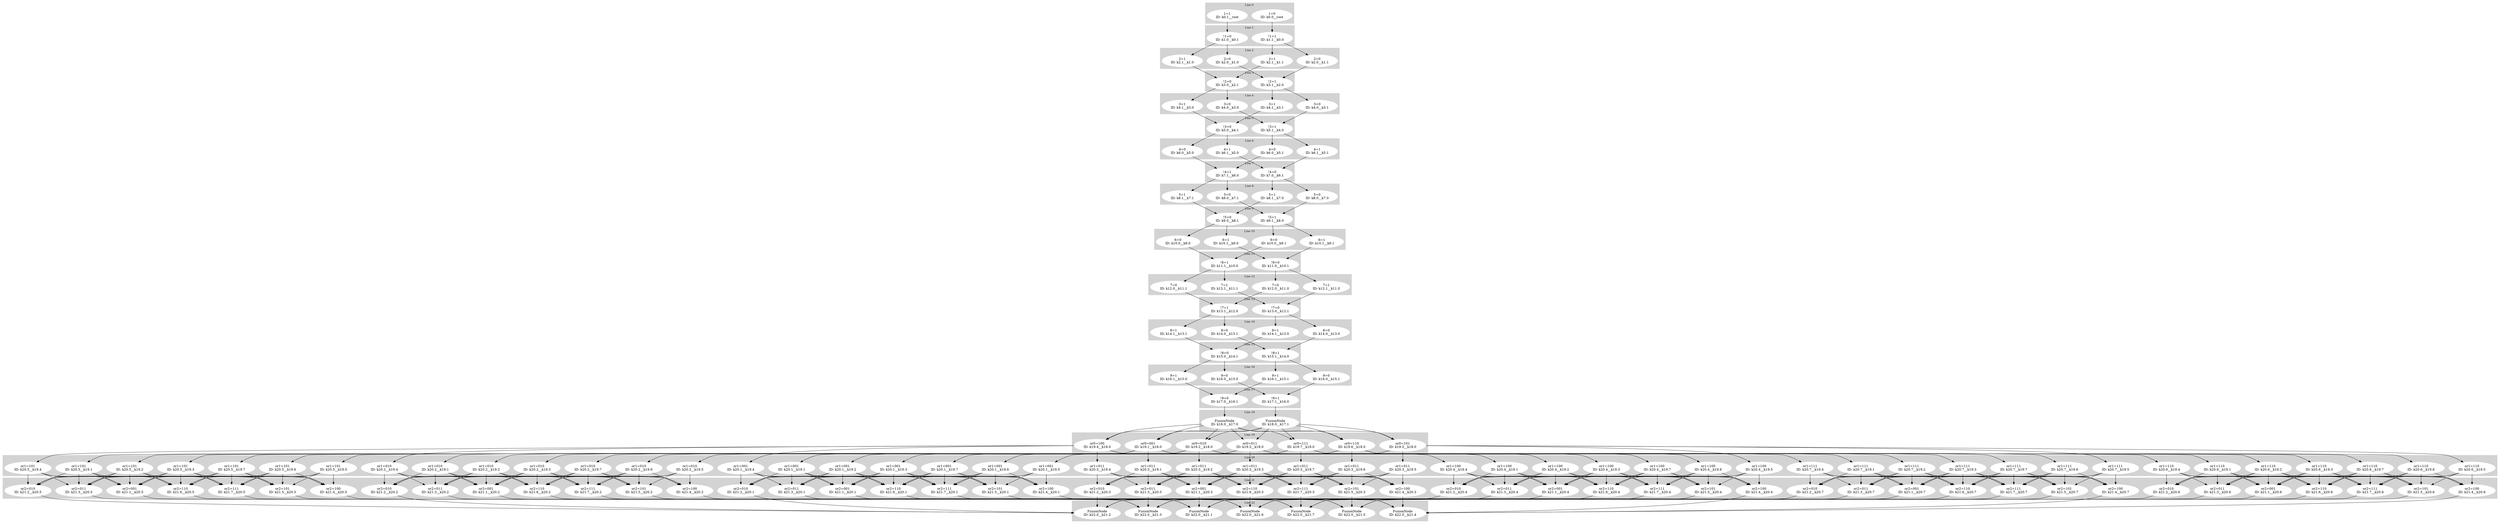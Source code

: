 digraph G {
     compound=true 
subgraph cluster_line_0 {
 style=filled;
 color=lightgrey; 
     node [style=filled,color=white]; 
k0_0__root [label=<1=0<BR /> ID: k0.0__root <BR />>]k0_1__root [label=<1=1<BR /> ID: k0.1__root <BR />>]
     fontsize="12" 
     label = "Line 0 " 
 }
subgraph cluster_line_1 {
 style=filled;
 color=lightgrey; 
     node [style=filled,color=white]; 
k1_0__k0_1 [label=<!1=0<BR /> ID: k1.0__k0.1 <BR />>]k1_1__k0_0 [label=<!1=1<BR /> ID: k1.1__k0.0 <BR />>]
     fontsize="12" 
     label = "Line 1 " 
 }
subgraph cluster_line_2 {
 style=filled;
 color=lightgrey; 
     node [style=filled,color=white]; 
k2_0__k1_0 [label=<2=0<BR /> ID: k2.0__k1.0 <BR />>]k2_1__k1_0 [label=<2=1<BR /> ID: k2.1__k1.0 <BR />>]k2_1__k1_1 [label=<2=1<BR /> ID: k2.1__k1.1 <BR />>]k2_0__k1_1 [label=<2=0<BR /> ID: k2.0__k1.1 <BR />>]
     fontsize="12" 
     label = "Line 2 " 
 }
subgraph cluster_line_3 {
 style=filled;
 color=lightgrey; 
     node [style=filled,color=white]; 
k3_1__k2_0 [label=<!2=1<BR /> ID: k3.1__k2.0 <BR />>]k3_0__k2_1 [label=<!2=0<BR /> ID: k3.0__k2.1 <BR />>]
     fontsize="12" 
     label = "Line 3 " 
 }
subgraph cluster_line_4 {
 style=filled;
 color=lightgrey; 
     node [style=filled,color=white]; 
k4_0__k3_0 [label=<3=0<BR /> ID: k4.0__k3.0 <BR />>]k4_1__k3_0 [label=<3=1<BR /> ID: k4.1__k3.0 <BR />>]k4_1__k3_1 [label=<3=1<BR /> ID: k4.1__k3.1 <BR />>]k4_0__k3_1 [label=<3=0<BR /> ID: k4.0__k3.1 <BR />>]
     fontsize="12" 
     label = "Line 4 " 
 }
subgraph cluster_line_5 {
 style=filled;
 color=lightgrey; 
     node [style=filled,color=white]; 
k5_1__k4_0 [label=<!3=1<BR /> ID: k5.1__k4.0 <BR />>]k5_0__k4_1 [label=<!3=0<BR /> ID: k5.0__k4.1 <BR />>]
     fontsize="12" 
     label = "Line 5 " 
 }
subgraph cluster_line_6 {
 style=filled;
 color=lightgrey; 
     node [style=filled,color=white]; 
k6_0__k5_1 [label=<4=0<BR /> ID: k6.0__k5.1 <BR />>]k6_1__k5_1 [label=<4=1<BR /> ID: k6.1__k5.1 <BR />>]k6_1__k5_0 [label=<4=1<BR /> ID: k6.1__k5.0 <BR />>]k6_0__k5_0 [label=<4=0<BR /> ID: k6.0__k5.0 <BR />>]
     fontsize="12" 
     label = "Line 6 " 
 }
subgraph cluster_line_7 {
 style=filled;
 color=lightgrey; 
     node [style=filled,color=white]; 
k7_0__k6_1 [label=<!4=0<BR /> ID: k7.0__k6.1 <BR />>]k7_1__k6_0 [label=<!4=1<BR /> ID: k7.1__k6.0 <BR />>]
     fontsize="12" 
     label = "Line 7 " 
 }
subgraph cluster_line_8 {
 style=filled;
 color=lightgrey; 
     node [style=filled,color=white]; 
k8_0__k7_1 [label=<5=0<BR /> ID: k8.0__k7.1 <BR />>]k8_1__k7_0 [label=<5=1<BR /> ID: k8.1__k7.0 <BR />>]k8_0__k7_0 [label=<5=0<BR /> ID: k8.0__k7.0 <BR />>]k8_1__k7_1 [label=<5=1<BR /> ID: k8.1__k7.1 <BR />>]
     fontsize="12" 
     label = "Line 8 " 
 }
subgraph cluster_line_9 {
 style=filled;
 color=lightgrey; 
     node [style=filled,color=white]; 
k9_1__k8_0 [label=<!5=1<BR /> ID: k9.1__k8.0 <BR />>]k9_0__k8_1 [label=<!5=0<BR /> ID: k9.0__k8.1 <BR />>]
     fontsize="12" 
     label = "Line 9 " 
 }
subgraph cluster_line_10 {
 style=filled;
 color=lightgrey; 
     node [style=filled,color=white]; 
k10_1__k9_1 [label=<6=1<BR /> ID: k10.1__k9.1 <BR />>]k10_0__k9_0 [label=<6=0<BR /> ID: k10.0__k9.0 <BR />>]k10_1__k9_0 [label=<6=1<BR /> ID: k10.1__k9.0 <BR />>]k10_0__k9_1 [label=<6=0<BR /> ID: k10.0__k9.1 <BR />>]
     fontsize="12" 
     label = "Line 10 " 
 }
subgraph cluster_line_11 {
 style=filled;
 color=lightgrey; 
     node [style=filled,color=white]; 
k11_1__k10_0 [label=<!6=1<BR /> ID: k11.1__k10.0 <BR />>]k11_0__k10_1 [label=<!6=0<BR /> ID: k11.0__k10.1 <BR />>]
     fontsize="12" 
     label = "Line 11 " 
 }
subgraph cluster_line_12 {
 style=filled;
 color=lightgrey; 
     node [style=filled,color=white]; 
k12_1__k11_1 [label=<7=1<BR /> ID: k12.1__k11.1 <BR />>]k12_1__k11_0 [label=<7=1<BR /> ID: k12.1__k11.0 <BR />>]k12_0__k11_0 [label=<7=0<BR /> ID: k12.0__k11.0 <BR />>]k12_0__k11_1 [label=<7=0<BR /> ID: k12.0__k11.1 <BR />>]
     fontsize="12" 
     label = "Line 12 " 
 }
subgraph cluster_line_13 {
 style=filled;
 color=lightgrey; 
     node [style=filled,color=white]; 
k13_0__k12_1 [label=<!7=0<BR /> ID: k13.0__k12.1 <BR />>]k13_1__k12_0 [label=<!7=1<BR /> ID: k13.1__k12.0 <BR />>]
     fontsize="12" 
     label = "Line 13 " 
 }
subgraph cluster_line_14 {
 style=filled;
 color=lightgrey; 
     node [style=filled,color=white]; 
k14_0__k13_0 [label=<8=0<BR /> ID: k14.0__k13.0 <BR />>]k14_1__k13_1 [label=<8=1<BR /> ID: k14.1__k13.1 <BR />>]k14_1__k13_0 [label=<8=1<BR /> ID: k14.1__k13.0 <BR />>]k14_0__k13_1 [label=<8=0<BR /> ID: k14.0__k13.1 <BR />>]
     fontsize="12" 
     label = "Line 14 " 
 }
subgraph cluster_line_15 {
 style=filled;
 color=lightgrey; 
     node [style=filled,color=white]; 
k15_0__k14_1 [label=<!8=0<BR /> ID: k15.0__k14.1 <BR />>]k15_1__k14_0 [label=<!8=1<BR /> ID: k15.1__k14.0 <BR />>]
     fontsize="12" 
     label = "Line 15 " 
 }
subgraph cluster_line_16 {
 style=filled;
 color=lightgrey; 
     node [style=filled,color=white]; 
k16_1__k15_0 [label=<9=1<BR /> ID: k16.1__k15.0 <BR />>]k16_0__k15_1 [label=<9=0<BR /> ID: k16.0__k15.1 <BR />>]k16_0__k15_0 [label=<9=0<BR /> ID: k16.0__k15.0 <BR />>]k16_1__k15_1 [label=<9=1<BR /> ID: k16.1__k15.1 <BR />>]
     fontsize="12" 
     label = "Line 16 " 
 }
subgraph cluster_line_17 {
 style=filled;
 color=lightgrey; 
     node [style=filled,color=white]; 
k17_1__k16_0 [label=<!9=1<BR /> ID: k17.1__k16.0 <BR />>]k17_0__k16_1 [label=<!9=0<BR /> ID: k17.0__k16.1 <BR />>]
     fontsize="12" 
     label = "Line 17 " 
 }
subgraph cluster_line_18 {
 style=filled;
 color=lightgrey; 
     node [style=filled,color=white]; 
k18_0__k17_0 [label=<FusionNode<BR /> ID: k18.0__k17.0 <BR />>]k18_0__k17_1 [label=<FusionNode<BR /> ID: k18.0__k17.1 <BR />>]
     fontsize="12" 
     label = "Line 18 " 
 }
subgraph cluster_line_19 {
 style=filled;
 color=lightgrey; 
     node [style=filled,color=white]; 
k19_2__k18_0 [label=<or0=010<BR /> ID: k19.2__k18.0 <BR />>]k19_1__k18_0 [label=<or0=001<BR /> ID: k19.1__k18.0 <BR />>]k19_4__k18_0 [label=<or0=100<BR /> ID: k19.4__k18.0 <BR />>]k19_5__k18_0 [label=<or0=101<BR /> ID: k19.5__k18.0 <BR />>]k19_6__k18_0 [label=<or0=110<BR /> ID: k19.6__k18.0 <BR />>]k19_7__k18_0 [label=<or0=111<BR /> ID: k19.7__k18.0 <BR />>]k19_3__k18_0 [label=<or0=011<BR /> ID: k19.3__k18.0 <BR />>]
     fontsize="12" 
     label = "Line 19 " 
 }
subgraph cluster_line_20 {
 style=filled;
 color=lightgrey; 
     node [style=filled,color=white]; 
k20_3__k19_4 [label=<or1=011<BR /> ID: k20.3__k19.4 <BR />>]k20_7__k19_3 [label=<or1=111<BR /> ID: k20.7__k19.3 <BR />>]k20_1__k19_4 [label=<or1=001<BR /> ID: k20.1__k19.4 <BR />>]k20_7__k19_7 [label=<or1=111<BR /> ID: k20.7__k19.7 <BR />>]k20_4__k19_7 [label=<or1=100<BR /> ID: k20.4__k19.7 <BR />>]k20_2__k19_4 [label=<or1=010<BR /> ID: k20.2__k19.4 <BR />>]k20_3__k19_7 [label=<or1=011<BR /> ID: k20.3__k19.7 <BR />>]k20_2__k19_1 [label=<or1=010<BR /> ID: k20.2__k19.1 <BR />>]k20_2__k19_2 [label=<or1=010<BR /> ID: k20.2__k19.2 <BR />>]k20_4__k19_2 [label=<or1=100<BR /> ID: k20.4__k19.2 <BR />>]k20_6__k19_5 [label=<or1=110<BR /> ID: k20.6__k19.5 <BR />>]k20_2__k19_3 [label=<or1=010<BR /> ID: k20.2__k19.3 <BR />>]k20_3__k19_6 [label=<or1=011<BR /> ID: k20.3__k19.6 <BR />>]k20_5__k19_4 [label=<or1=101<BR /> ID: k20.5__k19.4 <BR />>]k20_5__k19_3 [label=<or1=101<BR /> ID: k20.5__k19.3 <BR />>]k20_7__k19_5 [label=<or1=111<BR /> ID: k20.7__k19.5 <BR />>]k20_1__k19_6 [label=<or1=001<BR /> ID: k20.1__k19.6 <BR />>]k20_3__k19_3 [label=<or1=011<BR /> ID: k20.3__k19.3 <BR />>]k20_7__k19_6 [label=<or1=111<BR /> ID: k20.7__k19.6 <BR />>]k20_6__k19_4 [label=<or1=110<BR /> ID: k20.6__k19.4 <BR />>]k20_6__k19_1 [label=<or1=110<BR /> ID: k20.6__k19.1 <BR />>]k20_5__k19_1 [label=<or1=101<BR /> ID: k20.5__k19.1 <BR />>]k20_6__k19_6 [label=<or1=110<BR /> ID: k20.6__k19.6 <BR />>]k20_7__k19_4 [label=<or1=111<BR /> ID: k20.7__k19.4 <BR />>]k20_2__k19_5 [label=<or1=010<BR /> ID: k20.2__k19.5 <BR />>]k20_4__k19_1 [label=<or1=100<BR /> ID: k20.4__k19.1 <BR />>]k20_2__k19_6 [label=<or1=010<BR /> ID: k20.2__k19.6 <BR />>]k20_1__k19_2 [label=<or1=001<BR /> ID: k20.1__k19.2 <BR />>]k20_5__k19_7 [label=<or1=101<BR /> ID: k20.5__k19.7 <BR />>]k20_6__k19_3 [label=<or1=110<BR /> ID: k20.6__k19.3 <BR />>]k20_4__k19_4 [label=<or1=100<BR /> ID: k20.4__k19.4 <BR />>]k20_5__k19_6 [label=<or1=101<BR /> ID: k20.5__k19.6 <BR />>]k20_3__k19_5 [label=<or1=011<BR /> ID: k20.3__k19.5 <BR />>]k20_7__k19_2 [label=<or1=111<BR /> ID: k20.7__k19.2 <BR />>]k20_4__k19_6 [label=<or1=100<BR /> ID: k20.4__k19.6 <BR />>]k20_4__k19_3 [label=<or1=100<BR /> ID: k20.4__k19.3 <BR />>]k20_1__k19_1 [label=<or1=001<BR /> ID: k20.1__k19.1 <BR />>]k20_6__k19_7 [label=<or1=110<BR /> ID: k20.6__k19.7 <BR />>]k20_4__k19_5 [label=<or1=100<BR /> ID: k20.4__k19.5 <BR />>]k20_6__k19_2 [label=<or1=110<BR /> ID: k20.6__k19.2 <BR />>]k20_2__k19_7 [label=<or1=010<BR /> ID: k20.2__k19.7 <BR />>]k20_3__k19_2 [label=<or1=011<BR /> ID: k20.3__k19.2 <BR />>]k20_7__k19_1 [label=<or1=111<BR /> ID: k20.7__k19.1 <BR />>]k20_1__k19_3 [label=<or1=001<BR /> ID: k20.1__k19.3 <BR />>]k20_5__k19_5 [label=<or1=101<BR /> ID: k20.5__k19.5 <BR />>]k20_1__k19_7 [label=<or1=001<BR /> ID: k20.1__k19.7 <BR />>]k20_1__k19_5 [label=<or1=001<BR /> ID: k20.1__k19.5 <BR />>]k20_3__k19_1 [label=<or1=011<BR /> ID: k20.3__k19.1 <BR />>]k20_5__k19_2 [label=<or1=101<BR /> ID: k20.5__k19.2 <BR />>]
     fontsize="12" 
     label = "Line 20 " 
 }
subgraph cluster_line_21 {
 style=filled;
 color=lightgrey; 
     node [style=filled,color=white]; 
k21_4__k20_7 [label=<or2=100<BR /> ID: k21.4__k20.7 <BR />>]k21_2__k20_6 [label=<or2=010<BR /> ID: k21.2__k20.6 <BR />>]k21_2__k20_3 [label=<or2=010<BR /> ID: k21.2__k20.3 <BR />>]k21_7__k20_7 [label=<or2=111<BR /> ID: k21.7__k20.7 <BR />>]k21_4__k20_6 [label=<or2=100<BR /> ID: k21.4__k20.6 <BR />>]k21_6__k20_7 [label=<or2=110<BR /> ID: k21.6__k20.7 <BR />>]k21_1__k20_6 [label=<or2=001<BR /> ID: k21.1__k20.6 <BR />>]k21_6__k20_6 [label=<or2=110<BR /> ID: k21.6__k20.6 <BR />>]k21_5__k20_4 [label=<or2=101<BR /> ID: k21.5__k20.4 <BR />>]k21_6__k20_5 [label=<or2=110<BR /> ID: k21.6__k20.5 <BR />>]k21_5__k20_1 [label=<or2=101<BR /> ID: k21.5__k20.1 <BR />>]k21_2__k20_7 [label=<or2=010<BR /> ID: k21.2__k20.7 <BR />>]k21_3__k20_6 [label=<or2=011<BR /> ID: k21.3__k20.6 <BR />>]k21_2__k20_2 [label=<or2=010<BR /> ID: k21.2__k20.2 <BR />>]k21_3__k20_7 [label=<or2=011<BR /> ID: k21.3__k20.7 <BR />>]k21_1__k20_2 [label=<or2=001<BR /> ID: k21.1__k20.2 <BR />>]k21_7__k20_6 [label=<or2=111<BR /> ID: k21.7__k20.6 <BR />>]k21_3__k20_3 [label=<or2=011<BR /> ID: k21.3__k20.3 <BR />>]k21_2__k20_4 [label=<or2=010<BR /> ID: k21.2__k20.4 <BR />>]k21_1__k20_5 [label=<or2=001<BR /> ID: k21.1__k20.5 <BR />>]k21_4__k20_3 [label=<or2=100<BR /> ID: k21.4__k20.3 <BR />>]k21_7__k20_1 [label=<or2=111<BR /> ID: k21.7__k20.1 <BR />>]k21_2__k20_1 [label=<or2=010<BR /> ID: k21.2__k20.1 <BR />>]k21_3__k20_5 [label=<or2=011<BR /> ID: k21.3__k20.5 <BR />>]k21_1__k20_3 [label=<or2=001<BR /> ID: k21.1__k20.3 <BR />>]k21_4__k20_4 [label=<or2=100<BR /> ID: k21.4__k20.4 <BR />>]k21_4__k20_5 [label=<or2=100<BR /> ID: k21.4__k20.5 <BR />>]k21_7__k20_2 [label=<or2=111<BR /> ID: k21.7__k20.2 <BR />>]k21_5__k20_7 [label=<or2=101<BR /> ID: k21.5__k20.7 <BR />>]k21_7__k20_5 [label=<or2=111<BR /> ID: k21.7__k20.5 <BR />>]k21_6__k20_3 [label=<or2=110<BR /> ID: k21.6__k20.3 <BR />>]k21_3__k20_4 [label=<or2=011<BR /> ID: k21.3__k20.4 <BR />>]k21_3__k20_2 [label=<or2=011<BR /> ID: k21.3__k20.2 <BR />>]k21_5__k20_3 [label=<or2=101<BR /> ID: k21.5__k20.3 <BR />>]k21_6__k20_1 [label=<or2=110<BR /> ID: k21.6__k20.1 <BR />>]k21_6__k20_2 [label=<or2=110<BR /> ID: k21.6__k20.2 <BR />>]k21_5__k20_5 [label=<or2=101<BR /> ID: k21.5__k20.5 <BR />>]k21_7__k20_4 [label=<or2=111<BR /> ID: k21.7__k20.4 <BR />>]k21_1__k20_1 [label=<or2=001<BR /> ID: k21.1__k20.1 <BR />>]k21_7__k20_3 [label=<or2=111<BR /> ID: k21.7__k20.3 <BR />>]k21_5__k20_6 [label=<or2=101<BR /> ID: k21.5__k20.6 <BR />>]k21_1__k20_4 [label=<or2=001<BR /> ID: k21.1__k20.4 <BR />>]k21_4__k20_2 [label=<or2=100<BR /> ID: k21.4__k20.2 <BR />>]k21_4__k20_1 [label=<or2=100<BR /> ID: k21.4__k20.1 <BR />>]k21_5__k20_2 [label=<or2=101<BR /> ID: k21.5__k20.2 <BR />>]k21_3__k20_1 [label=<or2=011<BR /> ID: k21.3__k20.1 <BR />>]k21_6__k20_4 [label=<or2=110<BR /> ID: k21.6__k20.4 <BR />>]k21_2__k20_5 [label=<or2=010<BR /> ID: k21.2__k20.5 <BR />>]k21_1__k20_7 [label=<or2=001<BR /> ID: k21.1__k20.7 <BR />>]
     fontsize="12" 
     label = "Line 21 " 
 }
subgraph cluster_line_22 {
 style=filled;
 color=lightgrey; 
     node [style=filled,color=white]; 
k22_0__k21_7 [label=<FusionNode<BR /> ID: k22.0__k21.7 <BR />>]k22_0__k21_4 [label=<FusionNode<BR /> ID: k22.0__k21.4 <BR />>]k22_0__k21_2 [label=<FusionNode<BR /> ID: k22.0__k21.2 <BR />>]k22_0__k21_5 [label=<FusionNode<BR /> ID: k22.0__k21.5 <BR />>]k22_0__k21_6 [label=<FusionNode<BR /> ID: k22.0__k21.6 <BR />>]k22_0__k21_3 [label=<FusionNode<BR /> ID: k22.0__k21.3 <BR />>]k22_0__k21_1 [label=<FusionNode<BR /> ID: k22.0__k21.1 <BR />>]
     fontsize="12" 
     label = "Line 22 " 
 }
k0_0__root -> k1_1__k0_0 
k0_1__root -> k1_0__k0_1 
k1_0__k0_1 -> k2_0__k1_0 
k1_0__k0_1 -> k2_1__k1_0 
k1_1__k0_0 -> k2_1__k1_1 
k1_1__k0_0 -> k2_0__k1_1 
k2_0__k1_0 -> k3_1__k2_0 
k2_1__k1_0 -> k3_0__k2_1 
k2_1__k1_1 -> k3_0__k2_1 
k2_0__k1_1 -> k3_1__k2_0 
k3_1__k2_0 -> k4_1__k3_1 
k3_1__k2_0 -> k4_0__k3_1 
k3_0__k2_1 -> k4_0__k3_0 
k3_0__k2_1 -> k4_1__k3_0 
k4_0__k3_0 -> k5_1__k4_0 
k4_1__k3_0 -> k5_0__k4_1 
k4_1__k3_1 -> k5_0__k4_1 
k4_0__k3_1 -> k5_1__k4_0 
k5_1__k4_0 -> k6_0__k5_1 
k5_1__k4_0 -> k6_1__k5_1 
k5_0__k4_1 -> k6_1__k5_0 
k5_0__k4_1 -> k6_0__k5_0 
k6_0__k5_1 -> k7_1__k6_0 
k6_1__k5_1 -> k7_0__k6_1 
k6_1__k5_0 -> k7_0__k6_1 
k6_0__k5_0 -> k7_1__k6_0 
k7_0__k6_1 -> k8_1__k7_0 
k7_0__k6_1 -> k8_0__k7_0 
k7_1__k6_0 -> k8_0__k7_1 
k7_1__k6_0 -> k8_1__k7_1 
k8_0__k7_1 -> k9_1__k8_0 
k8_1__k7_0 -> k9_0__k8_1 
k8_0__k7_0 -> k9_1__k8_0 
k8_1__k7_1 -> k9_0__k8_1 
k9_1__k8_0 -> k10_1__k9_1 
k9_1__k8_0 -> k10_0__k9_1 
k9_0__k8_1 -> k10_0__k9_0 
k9_0__k8_1 -> k10_1__k9_0 
k10_1__k9_1 -> k11_0__k10_1 
k10_0__k9_0 -> k11_1__k10_0 
k10_1__k9_0 -> k11_0__k10_1 
k10_0__k9_1 -> k11_1__k10_0 
k11_1__k10_0 -> k12_1__k11_1 
k11_1__k10_0 -> k12_0__k11_1 
k11_0__k10_1 -> k12_1__k11_0 
k11_0__k10_1 -> k12_0__k11_0 
k12_1__k11_1 -> k13_0__k12_1 
k12_1__k11_0 -> k13_0__k12_1 
k12_0__k11_0 -> k13_1__k12_0 
k12_0__k11_1 -> k13_1__k12_0 
k13_0__k12_1 -> k14_0__k13_0 
k13_0__k12_1 -> k14_1__k13_0 
k13_1__k12_0 -> k14_1__k13_1 
k13_1__k12_0 -> k14_0__k13_1 
k14_0__k13_0 -> k15_1__k14_0 
k14_1__k13_1 -> k15_0__k14_1 
k14_1__k13_0 -> k15_0__k14_1 
k14_0__k13_1 -> k15_1__k14_0 
k15_0__k14_1 -> k16_1__k15_0 
k15_0__k14_1 -> k16_0__k15_0 
k15_1__k14_0 -> k16_0__k15_1 
k15_1__k14_0 -> k16_1__k15_1 
k16_1__k15_0 -> k17_0__k16_1 
k16_0__k15_1 -> k17_1__k16_0 
k16_0__k15_0 -> k17_1__k16_0 
k16_1__k15_1 -> k17_0__k16_1 
k17_1__k16_0 -> k18_0__k17_1 
k17_0__k16_1 -> k18_0__k17_0 
k18_0__k17_0 -> k19_2__k18_0 
k18_0__k17_0 -> k19_1__k18_0 
k18_0__k17_0 -> k19_4__k18_0 
k18_0__k17_0 -> k19_5__k18_0 
k18_0__k17_0 -> k19_6__k18_0 
k18_0__k17_0 -> k19_7__k18_0 
k18_0__k17_0 -> k19_3__k18_0 
k18_0__k17_1 -> k19_2__k18_0 
k18_0__k17_1 -> k19_1__k18_0 
k18_0__k17_1 -> k19_4__k18_0 
k18_0__k17_1 -> k19_5__k18_0 
k18_0__k17_1 -> k19_6__k18_0 
k18_0__k17_1 -> k19_7__k18_0 
k18_0__k17_1 -> k19_3__k18_0 
k19_2__k18_0 -> k20_7__k19_2 
k19_2__k18_0 -> k20_1__k19_2 
k19_2__k18_0 -> k20_3__k19_2 
k19_2__k18_0 -> k20_6__k19_2 
k19_2__k18_0 -> k20_2__k19_2 
k19_2__k18_0 -> k20_4__k19_2 
k19_2__k18_0 -> k20_5__k19_2 
k19_1__k18_0 -> k20_1__k19_1 
k19_1__k18_0 -> k20_6__k19_1 
k19_1__k18_0 -> k20_7__k19_1 
k19_1__k18_0 -> k20_3__k19_1 
k19_1__k18_0 -> k20_2__k19_1 
k19_1__k18_0 -> k20_4__k19_1 
k19_1__k18_0 -> k20_5__k19_1 
k19_4__k18_0 -> k20_1__k19_4 
k19_4__k18_0 -> k20_4__k19_4 
k19_4__k18_0 -> k20_6__k19_4 
k19_4__k18_0 -> k20_7__k19_4 
k19_4__k18_0 -> k20_5__k19_4 
k19_4__k18_0 -> k20_3__k19_4 
k19_4__k18_0 -> k20_2__k19_4 
k19_5__k18_0 -> k20_5__k19_5 
k19_5__k18_0 -> k20_1__k19_5 
k19_5__k18_0 -> k20_4__k19_5 
k19_5__k18_0 -> k20_7__k19_5 
k19_5__k18_0 -> k20_3__k19_5 
k19_5__k18_0 -> k20_2__k19_5 
k19_5__k18_0 -> k20_6__k19_5 
k19_6__k18_0 -> k20_1__k19_6 
k19_6__k18_0 -> k20_2__k19_6 
k19_6__k18_0 -> k20_3__k19_6 
k19_6__k18_0 -> k20_6__k19_6 
k19_6__k18_0 -> k20_5__k19_6 
k19_6__k18_0 -> k20_4__k19_6 
k19_6__k18_0 -> k20_7__k19_6 
k19_7__k18_0 -> k20_7__k19_7 
k19_7__k18_0 -> k20_6__k19_7 
k19_7__k18_0 -> k20_5__k19_7 
k19_7__k18_0 -> k20_4__k19_7 
k19_7__k18_0 -> k20_1__k19_7 
k19_7__k18_0 -> k20_2__k19_7 
k19_7__k18_0 -> k20_3__k19_7 
k19_3__k18_0 -> k20_6__k19_3 
k19_3__k18_0 -> k20_2__k19_3 
k19_3__k18_0 -> k20_5__k19_3 
k19_3__k18_0 -> k20_3__k19_3 
k19_3__k18_0 -> k20_7__k19_3 
k19_3__k18_0 -> k20_4__k19_3 
k19_3__k18_0 -> k20_1__k19_3 
k20_3__k19_4 -> k21_6__k20_3 
k20_3__k19_4 -> k21_1__k20_3 
k20_3__k19_4 -> k21_3__k20_3 
k20_3__k19_4 -> k21_4__k20_3 
k20_3__k19_4 -> k21_2__k20_3 
k20_3__k19_4 -> k21_5__k20_3 
k20_3__k19_4 -> k21_7__k20_3 
k20_7__k19_3 -> k21_4__k20_7 
k20_7__k19_3 -> k21_2__k20_7 
k20_7__k19_3 -> k21_5__k20_7 
k20_7__k19_3 -> k21_7__k20_7 
k20_7__k19_3 -> k21_3__k20_7 
k20_7__k19_3 -> k21_6__k20_7 
k20_7__k19_3 -> k21_1__k20_7 
k20_1__k19_4 -> k21_6__k20_1 
k20_1__k19_4 -> k21_5__k20_1 
k20_1__k19_4 -> k21_3__k20_1 
k20_1__k19_4 -> k21_7__k20_1 
k20_1__k19_4 -> k21_1__k20_1 
k20_1__k19_4 -> k21_2__k20_1 
k20_1__k19_4 -> k21_4__k20_1 
k20_7__k19_7 -> k21_4__k20_7 
k20_7__k19_7 -> k21_2__k20_7 
k20_7__k19_7 -> k21_5__k20_7 
k20_7__k19_7 -> k21_7__k20_7 
k20_7__k19_7 -> k21_3__k20_7 
k20_7__k19_7 -> k21_6__k20_7 
k20_7__k19_7 -> k21_1__k20_7 
k20_4__k19_7 -> k21_5__k20_4 
k20_4__k19_7 -> k21_3__k20_4 
k20_4__k19_7 -> k21_6__k20_4 
k20_4__k19_7 -> k21_2__k20_4 
k20_4__k19_7 -> k21_7__k20_4 
k20_4__k19_7 -> k21_4__k20_4 
k20_4__k19_7 -> k21_1__k20_4 
k20_2__k19_4 -> k21_5__k20_2 
k20_2__k19_4 -> k21_1__k20_2 
k20_2__k19_4 -> k21_2__k20_2 
k20_2__k19_4 -> k21_7__k20_2 
k20_2__k19_4 -> k21_3__k20_2 
k20_2__k19_4 -> k21_6__k20_2 
k20_2__k19_4 -> k21_4__k20_2 
k20_3__k19_7 -> k21_6__k20_3 
k20_3__k19_7 -> k21_1__k20_3 
k20_3__k19_7 -> k21_3__k20_3 
k20_3__k19_7 -> k21_4__k20_3 
k20_3__k19_7 -> k21_2__k20_3 
k20_3__k19_7 -> k21_5__k20_3 
k20_3__k19_7 -> k21_7__k20_3 
k20_2__k19_1 -> k21_5__k20_2 
k20_2__k19_1 -> k21_1__k20_2 
k20_2__k19_1 -> k21_2__k20_2 
k20_2__k19_1 -> k21_7__k20_2 
k20_2__k19_1 -> k21_3__k20_2 
k20_2__k19_1 -> k21_6__k20_2 
k20_2__k19_1 -> k21_4__k20_2 
k20_2__k19_2 -> k21_5__k20_2 
k20_2__k19_2 -> k21_1__k20_2 
k20_2__k19_2 -> k21_2__k20_2 
k20_2__k19_2 -> k21_7__k20_2 
k20_2__k19_2 -> k21_3__k20_2 
k20_2__k19_2 -> k21_6__k20_2 
k20_2__k19_2 -> k21_4__k20_2 
k20_4__k19_2 -> k21_5__k20_4 
k20_4__k19_2 -> k21_3__k20_4 
k20_4__k19_2 -> k21_6__k20_4 
k20_4__k19_2 -> k21_2__k20_4 
k20_4__k19_2 -> k21_7__k20_4 
k20_4__k19_2 -> k21_4__k20_4 
k20_4__k19_2 -> k21_1__k20_4 
k20_6__k19_5 -> k21_3__k20_6 
k20_6__k19_5 -> k21_4__k20_6 
k20_6__k19_5 -> k21_2__k20_6 
k20_6__k19_5 -> k21_1__k20_6 
k20_6__k19_5 -> k21_5__k20_6 
k20_6__k19_5 -> k21_7__k20_6 
k20_6__k19_5 -> k21_6__k20_6 
k20_2__k19_3 -> k21_5__k20_2 
k20_2__k19_3 -> k21_1__k20_2 
k20_2__k19_3 -> k21_2__k20_2 
k20_2__k19_3 -> k21_7__k20_2 
k20_2__k19_3 -> k21_3__k20_2 
k20_2__k19_3 -> k21_6__k20_2 
k20_2__k19_3 -> k21_4__k20_2 
k20_3__k19_6 -> k21_6__k20_3 
k20_3__k19_6 -> k21_1__k20_3 
k20_3__k19_6 -> k21_3__k20_3 
k20_3__k19_6 -> k21_4__k20_3 
k20_3__k19_6 -> k21_2__k20_3 
k20_3__k19_6 -> k21_5__k20_3 
k20_3__k19_6 -> k21_7__k20_3 
k20_5__k19_4 -> k21_4__k20_5 
k20_5__k19_4 -> k21_7__k20_5 
k20_5__k19_4 -> k21_1__k20_5 
k20_5__k19_4 -> k21_5__k20_5 
k20_5__k19_4 -> k21_2__k20_5 
k20_5__k19_4 -> k21_3__k20_5 
k20_5__k19_4 -> k21_6__k20_5 
k20_5__k19_3 -> k21_4__k20_5 
k20_5__k19_3 -> k21_7__k20_5 
k20_5__k19_3 -> k21_1__k20_5 
k20_5__k19_3 -> k21_5__k20_5 
k20_5__k19_3 -> k21_2__k20_5 
k20_5__k19_3 -> k21_3__k20_5 
k20_5__k19_3 -> k21_6__k20_5 
k20_7__k19_5 -> k21_4__k20_7 
k20_7__k19_5 -> k21_2__k20_7 
k20_7__k19_5 -> k21_5__k20_7 
k20_7__k19_5 -> k21_7__k20_7 
k20_7__k19_5 -> k21_3__k20_7 
k20_7__k19_5 -> k21_6__k20_7 
k20_7__k19_5 -> k21_1__k20_7 
k20_1__k19_6 -> k21_6__k20_1 
k20_1__k19_6 -> k21_5__k20_1 
k20_1__k19_6 -> k21_3__k20_1 
k20_1__k19_6 -> k21_7__k20_1 
k20_1__k19_6 -> k21_1__k20_1 
k20_1__k19_6 -> k21_2__k20_1 
k20_1__k19_6 -> k21_4__k20_1 
k20_3__k19_3 -> k21_6__k20_3 
k20_3__k19_3 -> k21_1__k20_3 
k20_3__k19_3 -> k21_3__k20_3 
k20_3__k19_3 -> k21_4__k20_3 
k20_3__k19_3 -> k21_2__k20_3 
k20_3__k19_3 -> k21_5__k20_3 
k20_3__k19_3 -> k21_7__k20_3 
k20_7__k19_6 -> k21_4__k20_7 
k20_7__k19_6 -> k21_2__k20_7 
k20_7__k19_6 -> k21_5__k20_7 
k20_7__k19_6 -> k21_7__k20_7 
k20_7__k19_6 -> k21_3__k20_7 
k20_7__k19_6 -> k21_6__k20_7 
k20_7__k19_6 -> k21_1__k20_7 
k20_6__k19_4 -> k21_3__k20_6 
k20_6__k19_4 -> k21_4__k20_6 
k20_6__k19_4 -> k21_2__k20_6 
k20_6__k19_4 -> k21_1__k20_6 
k20_6__k19_4 -> k21_5__k20_6 
k20_6__k19_4 -> k21_7__k20_6 
k20_6__k19_4 -> k21_6__k20_6 
k20_6__k19_1 -> k21_3__k20_6 
k20_6__k19_1 -> k21_4__k20_6 
k20_6__k19_1 -> k21_2__k20_6 
k20_6__k19_1 -> k21_1__k20_6 
k20_6__k19_1 -> k21_5__k20_6 
k20_6__k19_1 -> k21_7__k20_6 
k20_6__k19_1 -> k21_6__k20_6 
k20_5__k19_1 -> k21_4__k20_5 
k20_5__k19_1 -> k21_7__k20_5 
k20_5__k19_1 -> k21_1__k20_5 
k20_5__k19_1 -> k21_5__k20_5 
k20_5__k19_1 -> k21_2__k20_5 
k20_5__k19_1 -> k21_3__k20_5 
k20_5__k19_1 -> k21_6__k20_5 
k20_6__k19_6 -> k21_3__k20_6 
k20_6__k19_6 -> k21_4__k20_6 
k20_6__k19_6 -> k21_2__k20_6 
k20_6__k19_6 -> k21_1__k20_6 
k20_6__k19_6 -> k21_5__k20_6 
k20_6__k19_6 -> k21_7__k20_6 
k20_6__k19_6 -> k21_6__k20_6 
k20_7__k19_4 -> k21_4__k20_7 
k20_7__k19_4 -> k21_2__k20_7 
k20_7__k19_4 -> k21_5__k20_7 
k20_7__k19_4 -> k21_7__k20_7 
k20_7__k19_4 -> k21_3__k20_7 
k20_7__k19_4 -> k21_6__k20_7 
k20_7__k19_4 -> k21_1__k20_7 
k20_2__k19_5 -> k21_5__k20_2 
k20_2__k19_5 -> k21_1__k20_2 
k20_2__k19_5 -> k21_2__k20_2 
k20_2__k19_5 -> k21_7__k20_2 
k20_2__k19_5 -> k21_3__k20_2 
k20_2__k19_5 -> k21_6__k20_2 
k20_2__k19_5 -> k21_4__k20_2 
k20_4__k19_1 -> k21_5__k20_4 
k20_4__k19_1 -> k21_3__k20_4 
k20_4__k19_1 -> k21_6__k20_4 
k20_4__k19_1 -> k21_2__k20_4 
k20_4__k19_1 -> k21_7__k20_4 
k20_4__k19_1 -> k21_4__k20_4 
k20_4__k19_1 -> k21_1__k20_4 
k20_2__k19_6 -> k21_5__k20_2 
k20_2__k19_6 -> k21_1__k20_2 
k20_2__k19_6 -> k21_2__k20_2 
k20_2__k19_6 -> k21_7__k20_2 
k20_2__k19_6 -> k21_3__k20_2 
k20_2__k19_6 -> k21_6__k20_2 
k20_2__k19_6 -> k21_4__k20_2 
k20_1__k19_2 -> k21_6__k20_1 
k20_1__k19_2 -> k21_5__k20_1 
k20_1__k19_2 -> k21_3__k20_1 
k20_1__k19_2 -> k21_7__k20_1 
k20_1__k19_2 -> k21_1__k20_1 
k20_1__k19_2 -> k21_2__k20_1 
k20_1__k19_2 -> k21_4__k20_1 
k20_5__k19_7 -> k21_4__k20_5 
k20_5__k19_7 -> k21_7__k20_5 
k20_5__k19_7 -> k21_1__k20_5 
k20_5__k19_7 -> k21_5__k20_5 
k20_5__k19_7 -> k21_2__k20_5 
k20_5__k19_7 -> k21_3__k20_5 
k20_5__k19_7 -> k21_6__k20_5 
k20_6__k19_3 -> k21_3__k20_6 
k20_6__k19_3 -> k21_4__k20_6 
k20_6__k19_3 -> k21_2__k20_6 
k20_6__k19_3 -> k21_1__k20_6 
k20_6__k19_3 -> k21_5__k20_6 
k20_6__k19_3 -> k21_7__k20_6 
k20_6__k19_3 -> k21_6__k20_6 
k20_4__k19_4 -> k21_5__k20_4 
k20_4__k19_4 -> k21_3__k20_4 
k20_4__k19_4 -> k21_6__k20_4 
k20_4__k19_4 -> k21_2__k20_4 
k20_4__k19_4 -> k21_7__k20_4 
k20_4__k19_4 -> k21_4__k20_4 
k20_4__k19_4 -> k21_1__k20_4 
k20_5__k19_6 -> k21_4__k20_5 
k20_5__k19_6 -> k21_7__k20_5 
k20_5__k19_6 -> k21_1__k20_5 
k20_5__k19_6 -> k21_5__k20_5 
k20_5__k19_6 -> k21_2__k20_5 
k20_5__k19_6 -> k21_3__k20_5 
k20_5__k19_6 -> k21_6__k20_5 
k20_3__k19_5 -> k21_6__k20_3 
k20_3__k19_5 -> k21_1__k20_3 
k20_3__k19_5 -> k21_3__k20_3 
k20_3__k19_5 -> k21_4__k20_3 
k20_3__k19_5 -> k21_2__k20_3 
k20_3__k19_5 -> k21_5__k20_3 
k20_3__k19_5 -> k21_7__k20_3 
k20_7__k19_2 -> k21_4__k20_7 
k20_7__k19_2 -> k21_2__k20_7 
k20_7__k19_2 -> k21_5__k20_7 
k20_7__k19_2 -> k21_7__k20_7 
k20_7__k19_2 -> k21_3__k20_7 
k20_7__k19_2 -> k21_6__k20_7 
k20_7__k19_2 -> k21_1__k20_7 
k20_4__k19_6 -> k21_5__k20_4 
k20_4__k19_6 -> k21_3__k20_4 
k20_4__k19_6 -> k21_6__k20_4 
k20_4__k19_6 -> k21_2__k20_4 
k20_4__k19_6 -> k21_7__k20_4 
k20_4__k19_6 -> k21_4__k20_4 
k20_4__k19_6 -> k21_1__k20_4 
k20_4__k19_3 -> k21_5__k20_4 
k20_4__k19_3 -> k21_3__k20_4 
k20_4__k19_3 -> k21_6__k20_4 
k20_4__k19_3 -> k21_2__k20_4 
k20_4__k19_3 -> k21_7__k20_4 
k20_4__k19_3 -> k21_4__k20_4 
k20_4__k19_3 -> k21_1__k20_4 
k20_1__k19_1 -> k21_6__k20_1 
k20_1__k19_1 -> k21_5__k20_1 
k20_1__k19_1 -> k21_3__k20_1 
k20_1__k19_1 -> k21_7__k20_1 
k20_1__k19_1 -> k21_1__k20_1 
k20_1__k19_1 -> k21_2__k20_1 
k20_1__k19_1 -> k21_4__k20_1 
k20_6__k19_7 -> k21_3__k20_6 
k20_6__k19_7 -> k21_4__k20_6 
k20_6__k19_7 -> k21_2__k20_6 
k20_6__k19_7 -> k21_1__k20_6 
k20_6__k19_7 -> k21_5__k20_6 
k20_6__k19_7 -> k21_7__k20_6 
k20_6__k19_7 -> k21_6__k20_6 
k20_4__k19_5 -> k21_5__k20_4 
k20_4__k19_5 -> k21_3__k20_4 
k20_4__k19_5 -> k21_6__k20_4 
k20_4__k19_5 -> k21_2__k20_4 
k20_4__k19_5 -> k21_7__k20_4 
k20_4__k19_5 -> k21_4__k20_4 
k20_4__k19_5 -> k21_1__k20_4 
k20_6__k19_2 -> k21_3__k20_6 
k20_6__k19_2 -> k21_4__k20_6 
k20_6__k19_2 -> k21_2__k20_6 
k20_6__k19_2 -> k21_1__k20_6 
k20_6__k19_2 -> k21_5__k20_6 
k20_6__k19_2 -> k21_7__k20_6 
k20_6__k19_2 -> k21_6__k20_6 
k20_2__k19_7 -> k21_5__k20_2 
k20_2__k19_7 -> k21_1__k20_2 
k20_2__k19_7 -> k21_2__k20_2 
k20_2__k19_7 -> k21_7__k20_2 
k20_2__k19_7 -> k21_3__k20_2 
k20_2__k19_7 -> k21_6__k20_2 
k20_2__k19_7 -> k21_4__k20_2 
k20_3__k19_2 -> k21_6__k20_3 
k20_3__k19_2 -> k21_1__k20_3 
k20_3__k19_2 -> k21_3__k20_3 
k20_3__k19_2 -> k21_4__k20_3 
k20_3__k19_2 -> k21_2__k20_3 
k20_3__k19_2 -> k21_5__k20_3 
k20_3__k19_2 -> k21_7__k20_3 
k20_7__k19_1 -> k21_4__k20_7 
k20_7__k19_1 -> k21_2__k20_7 
k20_7__k19_1 -> k21_5__k20_7 
k20_7__k19_1 -> k21_7__k20_7 
k20_7__k19_1 -> k21_3__k20_7 
k20_7__k19_1 -> k21_6__k20_7 
k20_7__k19_1 -> k21_1__k20_7 
k20_1__k19_3 -> k21_6__k20_1 
k20_1__k19_3 -> k21_5__k20_1 
k20_1__k19_3 -> k21_3__k20_1 
k20_1__k19_3 -> k21_7__k20_1 
k20_1__k19_3 -> k21_1__k20_1 
k20_1__k19_3 -> k21_2__k20_1 
k20_1__k19_3 -> k21_4__k20_1 
k20_5__k19_5 -> k21_4__k20_5 
k20_5__k19_5 -> k21_7__k20_5 
k20_5__k19_5 -> k21_1__k20_5 
k20_5__k19_5 -> k21_5__k20_5 
k20_5__k19_5 -> k21_2__k20_5 
k20_5__k19_5 -> k21_3__k20_5 
k20_5__k19_5 -> k21_6__k20_5 
k20_1__k19_7 -> k21_6__k20_1 
k20_1__k19_7 -> k21_5__k20_1 
k20_1__k19_7 -> k21_3__k20_1 
k20_1__k19_7 -> k21_7__k20_1 
k20_1__k19_7 -> k21_1__k20_1 
k20_1__k19_7 -> k21_2__k20_1 
k20_1__k19_7 -> k21_4__k20_1 
k20_1__k19_5 -> k21_6__k20_1 
k20_1__k19_5 -> k21_5__k20_1 
k20_1__k19_5 -> k21_3__k20_1 
k20_1__k19_5 -> k21_7__k20_1 
k20_1__k19_5 -> k21_1__k20_1 
k20_1__k19_5 -> k21_2__k20_1 
k20_1__k19_5 -> k21_4__k20_1 
k20_3__k19_1 -> k21_6__k20_3 
k20_3__k19_1 -> k21_1__k20_3 
k20_3__k19_1 -> k21_3__k20_3 
k20_3__k19_1 -> k21_4__k20_3 
k20_3__k19_1 -> k21_2__k20_3 
k20_3__k19_1 -> k21_5__k20_3 
k20_3__k19_1 -> k21_7__k20_3 
k20_5__k19_2 -> k21_4__k20_5 
k20_5__k19_2 -> k21_7__k20_5 
k20_5__k19_2 -> k21_1__k20_5 
k20_5__k19_2 -> k21_5__k20_5 
k20_5__k19_2 -> k21_2__k20_5 
k20_5__k19_2 -> k21_3__k20_5 
k20_5__k19_2 -> k21_6__k20_5 
k21_4__k20_7 -> k22_0__k21_4 
k21_2__k20_6 -> k22_0__k21_2 
k21_2__k20_3 -> k22_0__k21_2 
k21_7__k20_7 -> k22_0__k21_7 
k21_4__k20_6 -> k22_0__k21_4 
k21_6__k20_7 -> k22_0__k21_6 
k21_1__k20_6 -> k22_0__k21_1 
k21_6__k20_6 -> k22_0__k21_6 
k21_5__k20_4 -> k22_0__k21_5 
k21_6__k20_5 -> k22_0__k21_6 
k21_5__k20_1 -> k22_0__k21_5 
k21_2__k20_7 -> k22_0__k21_2 
k21_3__k20_6 -> k22_0__k21_3 
k21_2__k20_2 -> k22_0__k21_2 
k21_3__k20_7 -> k22_0__k21_3 
k21_1__k20_2 -> k22_0__k21_1 
k21_7__k20_6 -> k22_0__k21_7 
k21_3__k20_3 -> k22_0__k21_3 
k21_2__k20_4 -> k22_0__k21_2 
k21_1__k20_5 -> k22_0__k21_1 
k21_4__k20_3 -> k22_0__k21_4 
k21_7__k20_1 -> k22_0__k21_7 
k21_2__k20_1 -> k22_0__k21_2 
k21_3__k20_5 -> k22_0__k21_3 
k21_1__k20_3 -> k22_0__k21_1 
k21_4__k20_4 -> k22_0__k21_4 
k21_4__k20_5 -> k22_0__k21_4 
k21_7__k20_2 -> k22_0__k21_7 
k21_5__k20_7 -> k22_0__k21_5 
k21_7__k20_5 -> k22_0__k21_7 
k21_6__k20_3 -> k22_0__k21_6 
k21_3__k20_4 -> k22_0__k21_3 
k21_3__k20_2 -> k22_0__k21_3 
k21_5__k20_3 -> k22_0__k21_5 
k21_6__k20_1 -> k22_0__k21_6 
k21_6__k20_2 -> k22_0__k21_6 
k21_5__k20_5 -> k22_0__k21_5 
k21_7__k20_4 -> k22_0__k21_7 
k21_1__k20_1 -> k22_0__k21_1 
k21_7__k20_3 -> k22_0__k21_7 
k21_5__k20_6 -> k22_0__k21_5 
k21_1__k20_4 -> k22_0__k21_1 
k21_4__k20_2 -> k22_0__k21_4 
k21_4__k20_1 -> k22_0__k21_4 
k21_5__k20_2 -> k22_0__k21_5 
k21_3__k20_1 -> k22_0__k21_3 
k21_6__k20_4 -> k22_0__k21_6 
k21_2__k20_5 -> k22_0__k21_2 
k21_1__k20_7 -> k22_0__k21_1 
}